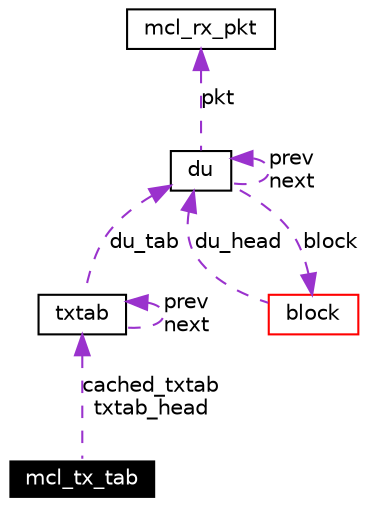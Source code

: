 digraph G
{
  edge [fontname="Helvetica",fontsize=10,labelfontname="Helvetica",labelfontsize=10];
  node [fontname="Helvetica",fontsize=10,shape=record];
  Node1 [label="mcl_tx_tab",height=0.2,width=0.4,color="white", fillcolor="black", style="filled" fontcolor="white"];
  Node2 -> Node1 [dir=back,color="darkorchid3",fontsize=10,style="dashed",label="cached_txtab\ntxtab_head",fontname="Helvetica"];
  Node2 [label="txtab",height=0.2,width=0.4,color="black",URL="$structtxtab.html"];
  Node3 -> Node2 [dir=back,color="darkorchid3",fontsize=10,style="dashed",label="du_tab",fontname="Helvetica"];
  Node3 [label="du",height=0.2,width=0.4,color="black",URL="$structdu.html"];
  Node3 -> Node3 [dir=back,color="darkorchid3",fontsize=10,style="dashed",label="prev\nnext",fontname="Helvetica"];
  Node4 -> Node3 [dir=back,color="darkorchid3",fontsize=10,style="dashed",label="pkt",fontname="Helvetica"];
  Node4 [label="mcl_rx_pkt",height=0.2,width=0.4,color="black",URL="$classmcl__rx__pkt.html"];
  Node5 -> Node3 [dir=back,color="darkorchid3",fontsize=10,style="dashed",label="block",fontname="Helvetica"];
  Node5 [label="block",height=0.2,width=0.4,color="red",URL="$structblock.html"];
  Node3 -> Node5 [dir=back,color="darkorchid3",fontsize=10,style="dashed",label="du_head",fontname="Helvetica"];
  Node2 -> Node2 [dir=back,color="darkorchid3",fontsize=10,style="dashed",label="prev\nnext",fontname="Helvetica"];
}

